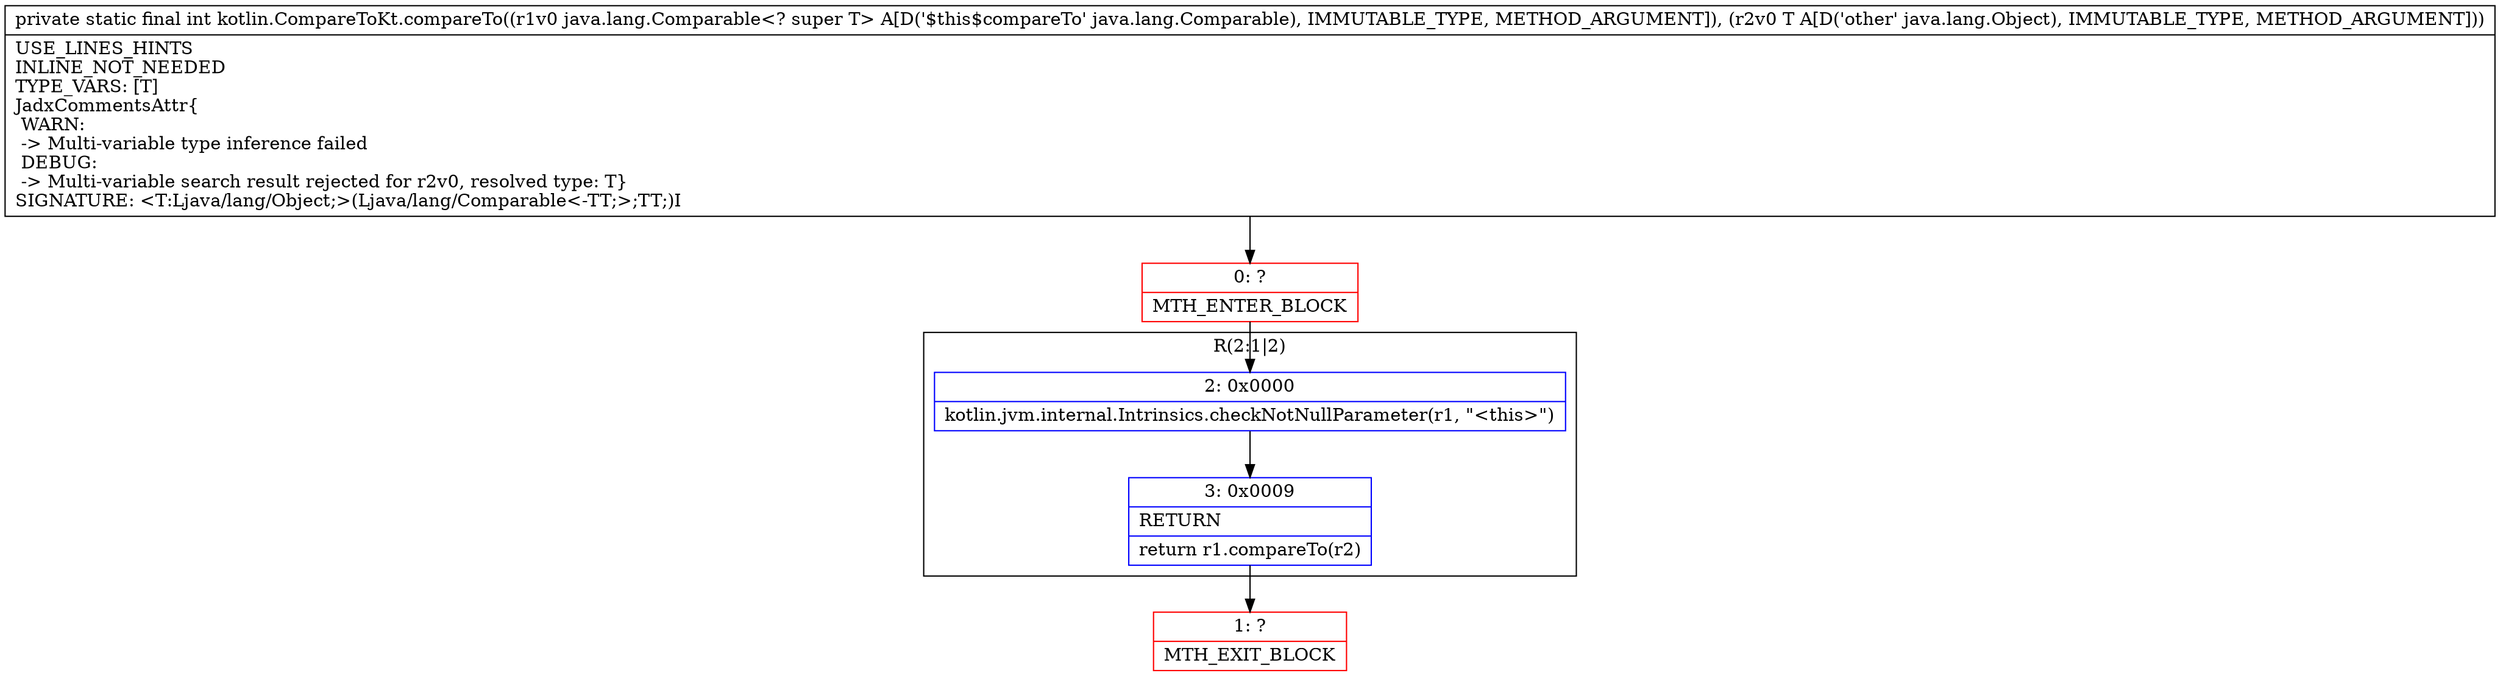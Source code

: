 digraph "CFG forkotlin.CompareToKt.compareTo(Ljava\/lang\/Comparable;Ljava\/lang\/Object;)I" {
subgraph cluster_Region_2035335802 {
label = "R(2:1|2)";
node [shape=record,color=blue];
Node_2 [shape=record,label="{2\:\ 0x0000|kotlin.jvm.internal.Intrinsics.checkNotNullParameter(r1, \"\<this\>\")\l}"];
Node_3 [shape=record,label="{3\:\ 0x0009|RETURN\l|return r1.compareTo(r2)\l}"];
}
Node_0 [shape=record,color=red,label="{0\:\ ?|MTH_ENTER_BLOCK\l}"];
Node_1 [shape=record,color=red,label="{1\:\ ?|MTH_EXIT_BLOCK\l}"];
MethodNode[shape=record,label="{private static final int kotlin.CompareToKt.compareTo((r1v0 java.lang.Comparable\<? super T\> A[D('$this$compareTo' java.lang.Comparable), IMMUTABLE_TYPE, METHOD_ARGUMENT]), (r2v0 T A[D('other' java.lang.Object), IMMUTABLE_TYPE, METHOD_ARGUMENT]))  | USE_LINES_HINTS\lINLINE_NOT_NEEDED\lTYPE_VARS: [T]\lJadxCommentsAttr\{\l WARN: \l \-\> Multi\-variable type inference failed\l DEBUG: \l \-\> Multi\-variable search result rejected for r2v0, resolved type: T\}\lSIGNATURE: \<T:Ljava\/lang\/Object;\>(Ljava\/lang\/Comparable\<\-TT;\>;TT;)I\l}"];
MethodNode -> Node_0;Node_2 -> Node_3;
Node_3 -> Node_1;
Node_0 -> Node_2;
}

